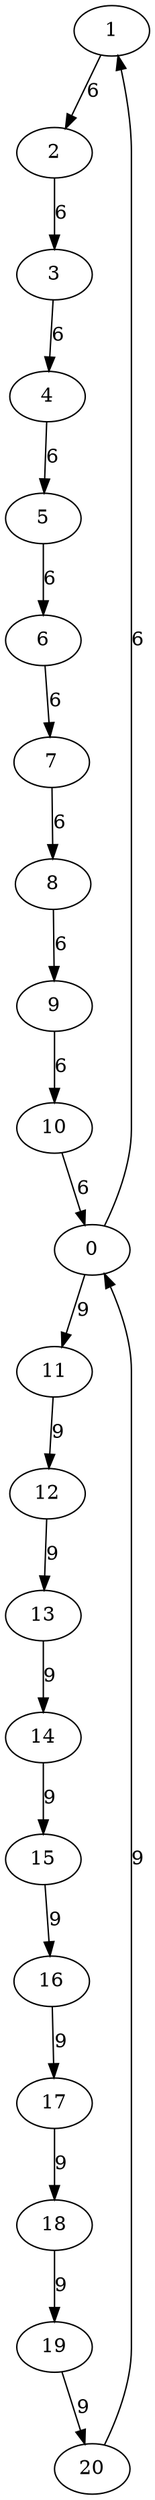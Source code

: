 digraph  {
1;
2;
3;
4;
5;
6;
7;
8;
9;
10;
0;
11;
12;
13;
14;
15;
16;
17;
18;
19;
20;
1 -> 2 [key=0, label=6];
2 -> 3 [key=0, label=6];
3 -> 4 [key=0, label=6];
4 -> 5 [key=0, label=6];
5 -> 6 [key=0, label=6];
6 -> 7 [key=0, label=6];
7 -> 8 [key=0, label=6];
8 -> 9 [key=0, label=6];
9 -> 10 [key=0, label=6];
10 -> 0 [key=0, label=6];
0 -> 1 [key=0, label=6];
0 -> 11 [key=0, label=9];
11 -> 12 [key=0, label=9];
12 -> 13 [key=0, label=9];
13 -> 14 [key=0, label=9];
14 -> 15 [key=0, label=9];
15 -> 16 [key=0, label=9];
16 -> 17 [key=0, label=9];
17 -> 18 [key=0, label=9];
18 -> 19 [key=0, label=9];
19 -> 20 [key=0, label=9];
20 -> 0 [key=0, label=9];
}
